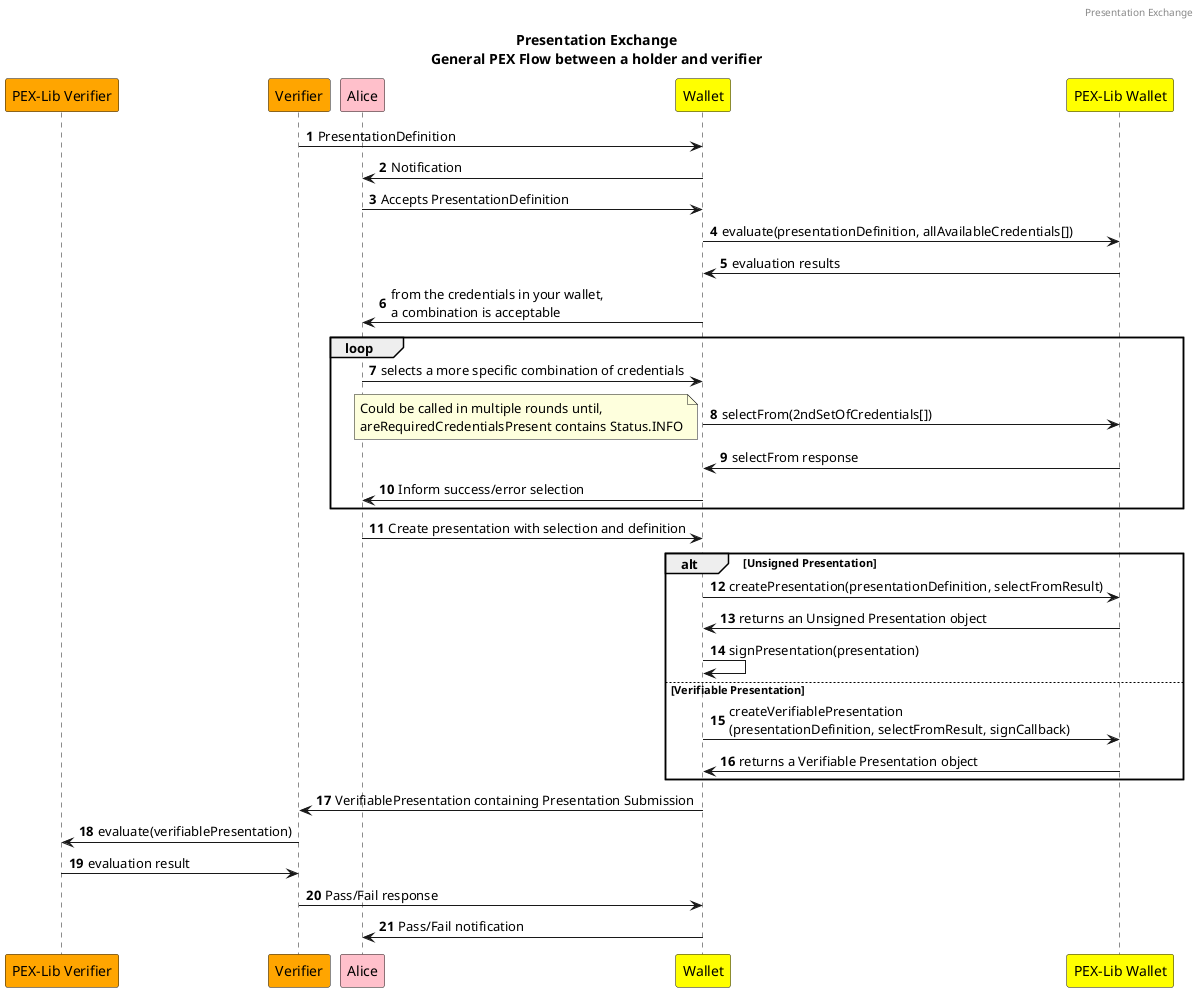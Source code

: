 @startuml

header Presentation Exchange

title
Presentation Exchange
General PEX Flow between a holder and verifier
end title


autonumber

participant "PEX-Lib Verifier" as PEXV order 0 #ORANGE
participant "Verifier" as V order 1 #ORANGE
participant "Alice" as A order 2 #PINK
participant "Wallet" as W order 3 #YELLOW
participant "PEX-Lib Wallet" as PE order 4 #YELLOW

V -> W: PresentationDefinition
W -> A: Notification
A -> W: Accepts PresentationDefinition
W -> PE: evaluate(presentationDefinition, allAvailableCredentials[])
PE -> W: evaluation results
W -> A: from the credentials in your wallet, \na combination is acceptable
loop
A -> W: selects a more specific combination of credentials
W -> PE: selectFrom(2ndSetOfCredentials[])
note left
    Could be called in multiple rounds until,
    areRequiredCredentialsPresent contains Status.INFO
end note
PE -> W: selectFrom response
W -> A: Inform success/error selection
end

A -> W: Create presentation with selection and definition

alt Unsigned Presentation
W -> PE: createPresentation(presentationDefinition, selectFromResult)
PE -> W: returns an Unsigned Presentation object
W -> W: signPresentation(presentation)
else Verifiable Presentation
W -> PE: createVerifiablePresentation\n(presentationDefinition, selectFromResult, signCallback)
PE -> W: returns a Verifiable Presentation object
end
W -> V: VerifiablePresentation containing Presentation Submission

V -> PEXV: evaluate(verifiablePresentation)
PEXV -> V: evaluation result
V -> W: Pass/Fail response
W -> A: Pass/Fail notification
@enduml
